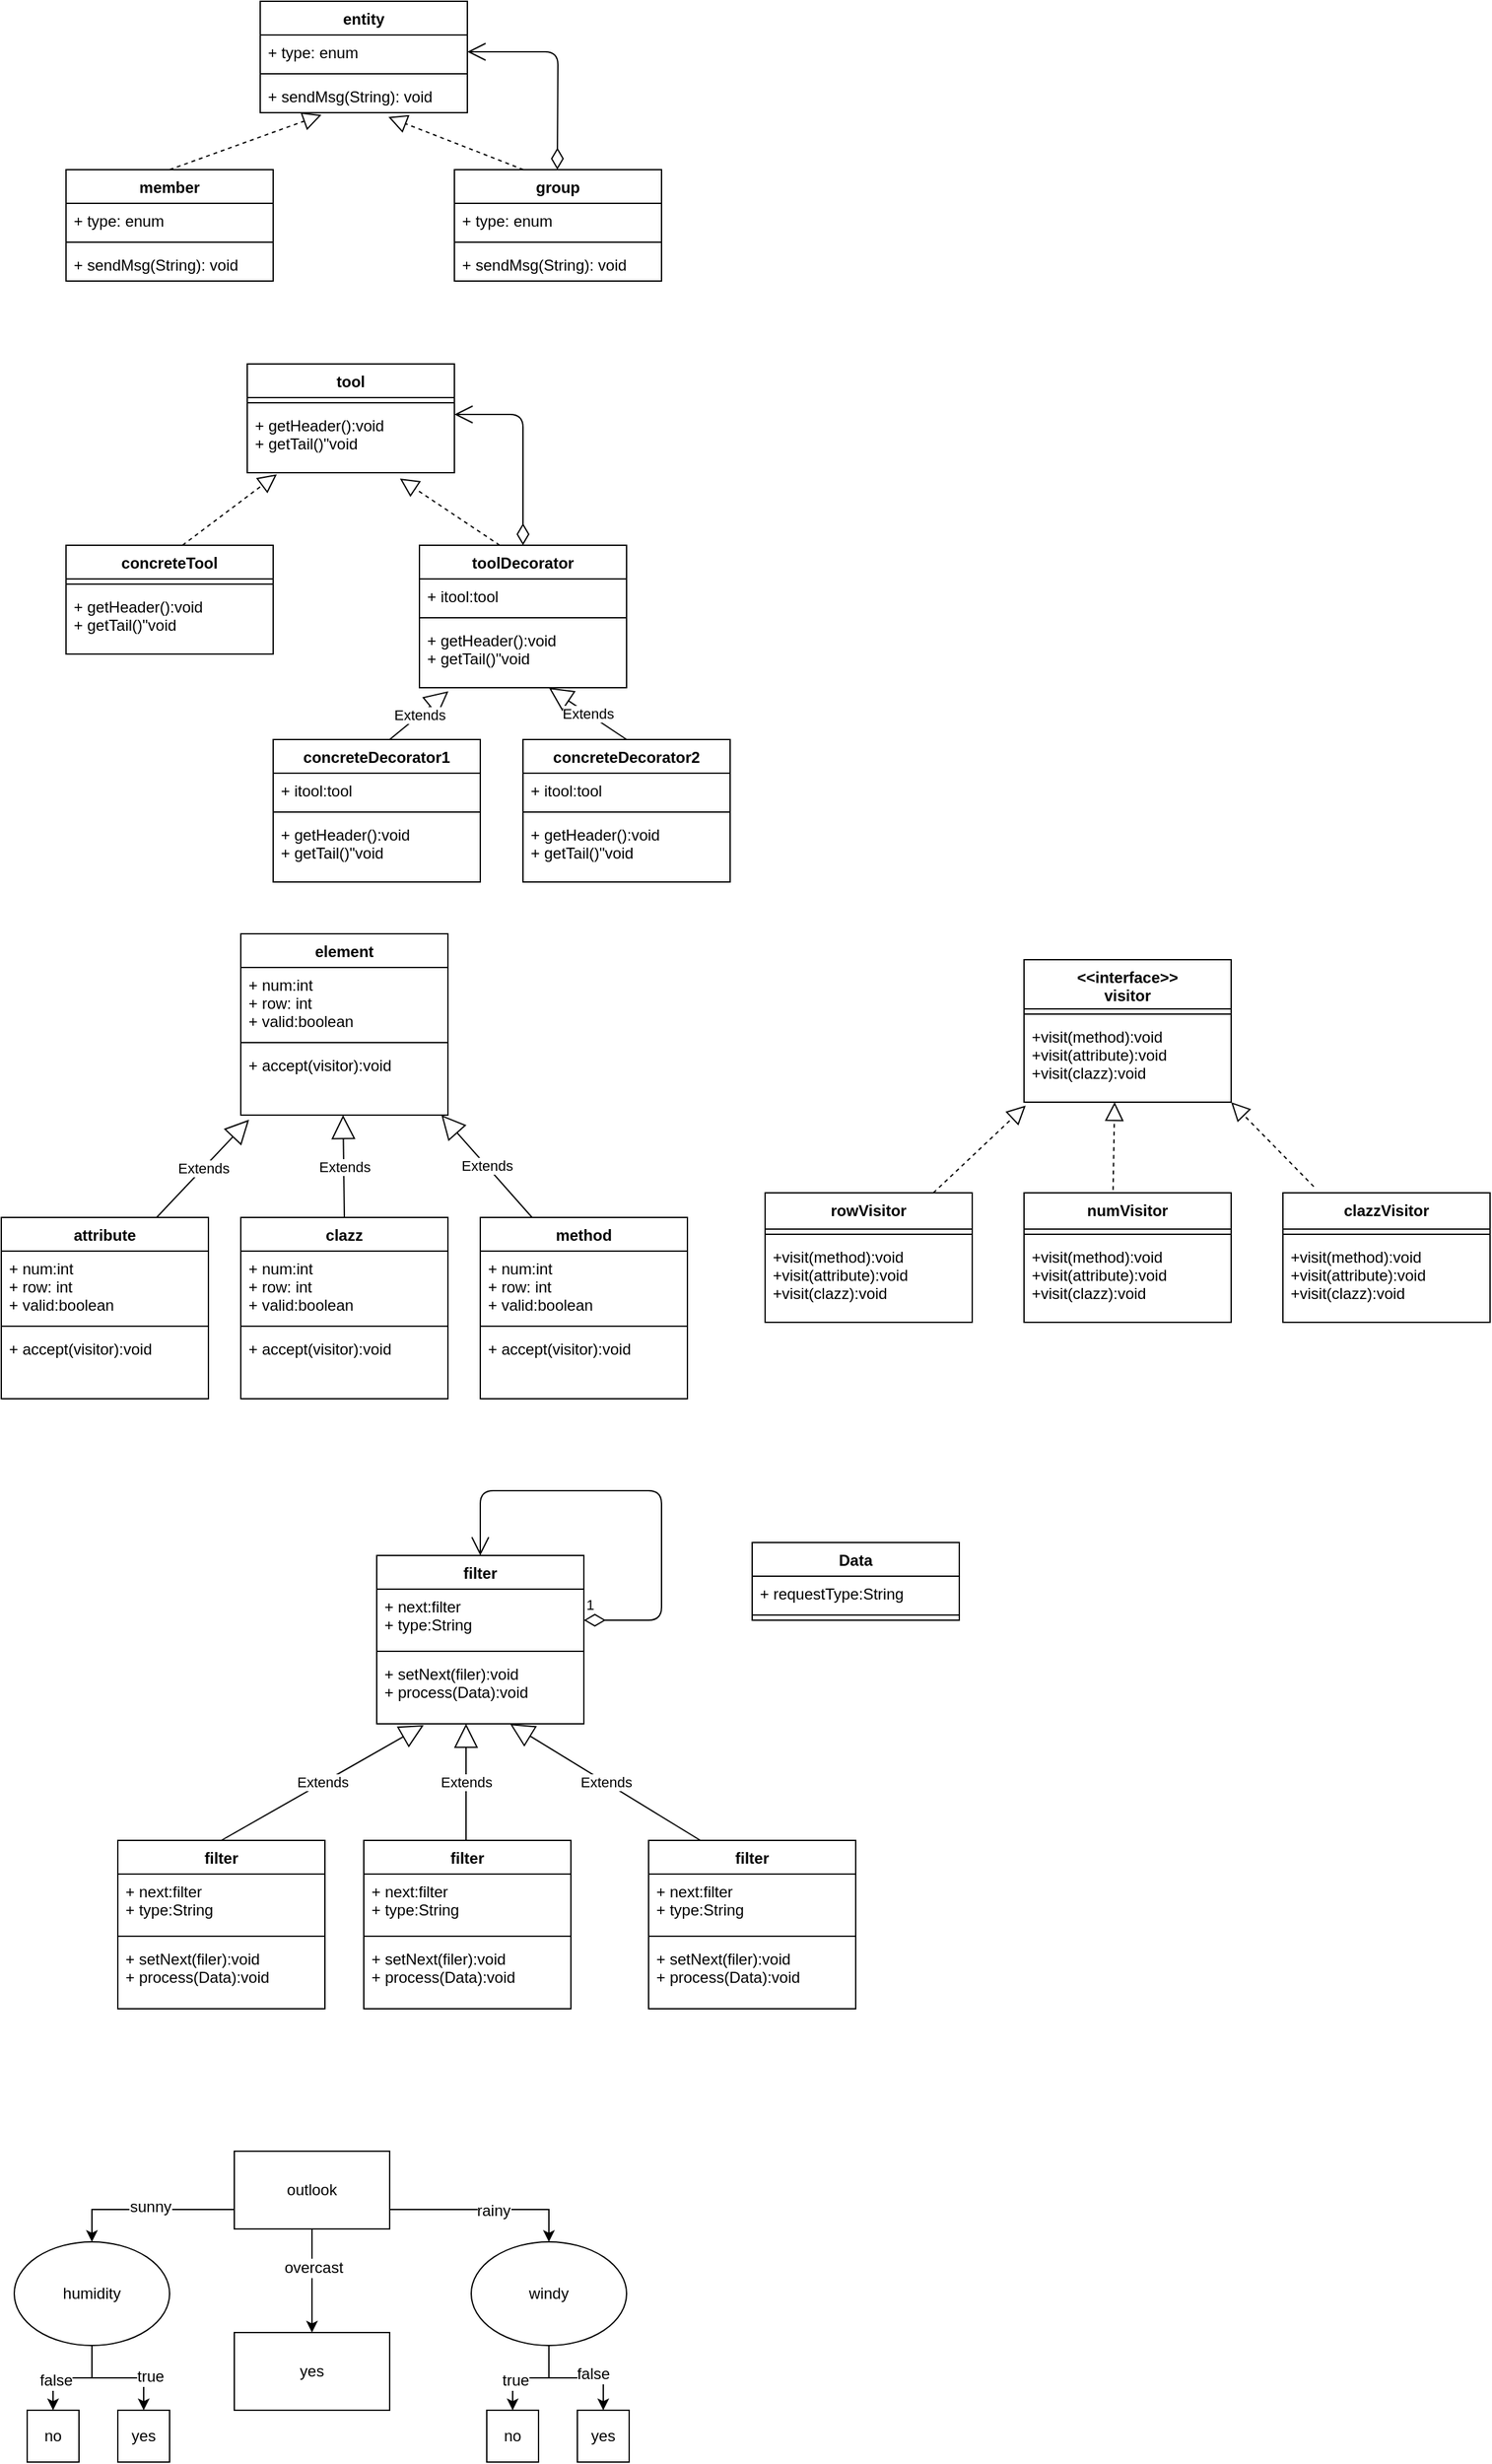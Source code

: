<mxfile version="12.2.4" pages="1"><diagram id="E2z6C-FFVZ0drojA_YJg" name="Page-1"><mxGraphModel dx="1110" dy="585" grid="1" gridSize="10" guides="1" tooltips="1" connect="1" arrows="1" fold="1" page="1" pageScale="1" pageWidth="827" pageHeight="1169" math="0" shadow="0"><root><mxCell id="0"/><mxCell id="1" parent="0"/><mxCell id="13" value="" style="endArrow=block;dashed=1;endFill=0;endSize=12;html=1;entryX=0.296;entryY=1.065;entryDx=0;entryDy=0;entryPerimeter=0;exitX=0.5;exitY=0;exitDx=0;exitDy=0;" parent="1" source="26" target="21" edge="1"><mxGeometry width="160" relative="1" as="geometry"><mxPoint x="212.5" y="210" as="sourcePoint"/><mxPoint x="281.52" y="207.846" as="targetPoint"/></mxGeometry></mxCell><mxCell id="14" value="" style="endArrow=block;dashed=1;endFill=0;endSize=12;html=1;exitX=0.202;exitY=-0.025;exitDx=0;exitDy=0;exitPerimeter=0;entryX=0.619;entryY=1.129;entryDx=0;entryDy=0;entryPerimeter=0;" parent="1" target="21" edge="1"><mxGeometry width="160" relative="1" as="geometry"><mxPoint x="413.32" y="220" as="sourcePoint"/><mxPoint x="321" y="151.5" as="targetPoint"/></mxGeometry></mxCell><mxCell id="18" value="entity" style="swimlane;fontStyle=1;align=center;verticalAlign=top;childLayout=stackLayout;horizontal=1;startSize=26;horizontalStack=0;resizeParent=1;resizeParentMax=0;resizeLast=0;collapsible=1;marginBottom=0;" parent="1" vertex="1"><mxGeometry x="210" y="90" width="160" height="86" as="geometry"/></mxCell><mxCell id="19" value="+ type: enum" style="text;strokeColor=none;fillColor=none;align=left;verticalAlign=top;spacingLeft=4;spacingRight=4;overflow=hidden;rotatable=0;points=[[0,0.5],[1,0.5]];portConstraint=eastwest;" parent="18" vertex="1"><mxGeometry y="26" width="160" height="26" as="geometry"/></mxCell><mxCell id="20" value="" style="line;strokeWidth=1;fillColor=none;align=left;verticalAlign=middle;spacingTop=-1;spacingLeft=3;spacingRight=3;rotatable=0;labelPosition=right;points=[];portConstraint=eastwest;" parent="18" vertex="1"><mxGeometry y="52" width="160" height="8" as="geometry"/></mxCell><mxCell id="21" value="+ sendMsg(String): void" style="text;strokeColor=none;fillColor=none;align=left;verticalAlign=top;spacingLeft=4;spacingRight=4;overflow=hidden;rotatable=0;points=[[0,0.5],[1,0.5]];portConstraint=eastwest;" parent="18" vertex="1"><mxGeometry y="60" width="160" height="26" as="geometry"/></mxCell><mxCell id="22" value="group" style="swimlane;fontStyle=1;align=center;verticalAlign=top;childLayout=stackLayout;horizontal=1;startSize=26;horizontalStack=0;resizeParent=1;resizeParentMax=0;resizeLast=0;collapsible=1;marginBottom=0;" parent="1" vertex="1"><mxGeometry x="360" y="220" width="160" height="86" as="geometry"/></mxCell><mxCell id="23" value="+ type: enum" style="text;strokeColor=none;fillColor=none;align=left;verticalAlign=top;spacingLeft=4;spacingRight=4;overflow=hidden;rotatable=0;points=[[0,0.5],[1,0.5]];portConstraint=eastwest;" parent="22" vertex="1"><mxGeometry y="26" width="160" height="26" as="geometry"/></mxCell><mxCell id="24" value="" style="line;strokeWidth=1;fillColor=none;align=left;verticalAlign=middle;spacingTop=-1;spacingLeft=3;spacingRight=3;rotatable=0;labelPosition=right;points=[];portConstraint=eastwest;" parent="22" vertex="1"><mxGeometry y="52" width="160" height="8" as="geometry"/></mxCell><mxCell id="25" value="+ sendMsg(String): void" style="text;strokeColor=none;fillColor=none;align=left;verticalAlign=top;spacingLeft=4;spacingRight=4;overflow=hidden;rotatable=0;points=[[0,0.5],[1,0.5]];portConstraint=eastwest;" parent="22" vertex="1"><mxGeometry y="60" width="160" height="26" as="geometry"/></mxCell><mxCell id="26" value="member" style="swimlane;fontStyle=1;align=center;verticalAlign=top;childLayout=stackLayout;horizontal=1;startSize=26;horizontalStack=0;resizeParent=1;resizeParentMax=0;resizeLast=0;collapsible=1;marginBottom=0;" parent="1" vertex="1"><mxGeometry x="60" y="220" width="160" height="86" as="geometry"/></mxCell><mxCell id="27" value="+ type: enum" style="text;strokeColor=none;fillColor=none;align=left;verticalAlign=top;spacingLeft=4;spacingRight=4;overflow=hidden;rotatable=0;points=[[0,0.5],[1,0.5]];portConstraint=eastwest;" parent="26" vertex="1"><mxGeometry y="26" width="160" height="26" as="geometry"/></mxCell><mxCell id="28" value="" style="line;strokeWidth=1;fillColor=none;align=left;verticalAlign=middle;spacingTop=-1;spacingLeft=3;spacingRight=3;rotatable=0;labelPosition=right;points=[];portConstraint=eastwest;" parent="26" vertex="1"><mxGeometry y="52" width="160" height="8" as="geometry"/></mxCell><mxCell id="29" value="+ sendMsg(String): void" style="text;strokeColor=none;fillColor=none;align=left;verticalAlign=top;spacingLeft=4;spacingRight=4;overflow=hidden;rotatable=0;points=[[0,0.5],[1,0.5]];portConstraint=eastwest;" parent="26" vertex="1"><mxGeometry y="60" width="160" height="26" as="geometry"/></mxCell><mxCell id="30" value="&lt;br&gt;" style="endArrow=open;html=1;endSize=12;startArrow=diamondThin;startSize=14;startFill=0;edgeStyle=orthogonalEdgeStyle;align=left;verticalAlign=bottom;entryX=1;entryY=0.5;entryDx=0;entryDy=0;" parent="1" target="19" edge="1"><mxGeometry x="-0.375" y="-50" relative="1" as="geometry"><mxPoint x="439.5" y="220" as="sourcePoint"/><mxPoint x="439.5" y="100" as="targetPoint"/><mxPoint as="offset"/></mxGeometry></mxCell><mxCell id="31" value="tool" style="swimlane;fontStyle=1;align=center;verticalAlign=top;childLayout=stackLayout;horizontal=1;startSize=26;horizontalStack=0;resizeParent=1;resizeParentMax=0;resizeLast=0;collapsible=1;marginBottom=0;" parent="1" vertex="1"><mxGeometry x="200" y="370" width="160" height="84" as="geometry"/></mxCell><mxCell id="33" value="" style="line;strokeWidth=1;fillColor=none;align=left;verticalAlign=middle;spacingTop=-1;spacingLeft=3;spacingRight=3;rotatable=0;labelPosition=right;points=[];portConstraint=eastwest;" parent="31" vertex="1"><mxGeometry y="26" width="160" height="8" as="geometry"/></mxCell><mxCell id="34" value="+ getHeader():void&#10;+ getTail()&quot;void" style="text;strokeColor=none;fillColor=none;align=left;verticalAlign=top;spacingLeft=4;spacingRight=4;overflow=hidden;rotatable=0;points=[[0,0.5],[1,0.5]];portConstraint=eastwest;" parent="31" vertex="1"><mxGeometry y="34" width="160" height="50" as="geometry"/></mxCell><mxCell id="35" value="concreteTool" style="swimlane;fontStyle=1;align=center;verticalAlign=top;childLayout=stackLayout;horizontal=1;startSize=26;horizontalStack=0;resizeParent=1;resizeParentMax=0;resizeLast=0;collapsible=1;marginBottom=0;" parent="1" vertex="1"><mxGeometry x="60" y="510" width="160" height="84" as="geometry"/></mxCell><mxCell id="37" value="" style="line;strokeWidth=1;fillColor=none;align=left;verticalAlign=middle;spacingTop=-1;spacingLeft=3;spacingRight=3;rotatable=0;labelPosition=right;points=[];portConstraint=eastwest;" parent="35" vertex="1"><mxGeometry y="26" width="160" height="8" as="geometry"/></mxCell><mxCell id="38" value="+ getHeader():void&#10;+ getTail()&quot;void" style="text;strokeColor=none;fillColor=none;align=left;verticalAlign=top;spacingLeft=4;spacingRight=4;overflow=hidden;rotatable=0;points=[[0,0.5],[1,0.5]];portConstraint=eastwest;" parent="35" vertex="1"><mxGeometry y="34" width="160" height="50" as="geometry"/></mxCell><mxCell id="39" value="toolDecorator" style="swimlane;fontStyle=1;align=center;verticalAlign=top;childLayout=stackLayout;horizontal=1;startSize=26;horizontalStack=0;resizeParent=1;resizeParentMax=0;resizeLast=0;collapsible=1;marginBottom=0;" parent="1" vertex="1"><mxGeometry x="333" y="510" width="160" height="110" as="geometry"/></mxCell><mxCell id="40" value="+ itool:tool" style="text;strokeColor=none;fillColor=none;align=left;verticalAlign=top;spacingLeft=4;spacingRight=4;overflow=hidden;rotatable=0;points=[[0,0.5],[1,0.5]];portConstraint=eastwest;" parent="39" vertex="1"><mxGeometry y="26" width="160" height="26" as="geometry"/></mxCell><mxCell id="41" value="" style="line;strokeWidth=1;fillColor=none;align=left;verticalAlign=middle;spacingTop=-1;spacingLeft=3;spacingRight=3;rotatable=0;labelPosition=right;points=[];portConstraint=eastwest;" parent="39" vertex="1"><mxGeometry y="52" width="160" height="8" as="geometry"/></mxCell><mxCell id="42" value="+ getHeader():void&#10;+ getTail()&quot;void" style="text;strokeColor=none;fillColor=none;align=left;verticalAlign=top;spacingLeft=4;spacingRight=4;overflow=hidden;rotatable=0;points=[[0,0.5],[1,0.5]];portConstraint=eastwest;" parent="39" vertex="1"><mxGeometry y="60" width="160" height="50" as="geometry"/></mxCell><mxCell id="43" value="" style="endArrow=block;dashed=1;endFill=0;endSize=12;html=1;entryX=0.143;entryY=1.024;entryDx=0;entryDy=0;entryPerimeter=0;" parent="1" target="34" edge="1"><mxGeometry width="160" relative="1" as="geometry"><mxPoint x="150" y="510" as="sourcePoint"/><mxPoint x="200" y="480" as="targetPoint"/><Array as="points"/></mxGeometry></mxCell><mxCell id="44" value="" style="endArrow=block;dashed=1;endFill=0;endSize=12;html=1;entryX=0.737;entryY=1.09;entryDx=0;entryDy=0;entryPerimeter=0;" parent="1" target="34" edge="1"><mxGeometry width="160" relative="1" as="geometry"><mxPoint x="395" y="510" as="sourcePoint"/><mxPoint x="345" y="480" as="targetPoint"/></mxGeometry></mxCell><mxCell id="45" value="&lt;br&gt;&lt;br&gt;" style="endArrow=open;html=1;endSize=12;startArrow=diamondThin;startSize=14;startFill=0;edgeStyle=orthogonalEdgeStyle;align=left;verticalAlign=bottom;exitX=0.5;exitY=0;exitDx=0;exitDy=0;entryX=1;entryY=0.5;entryDx=0;entryDy=0;" parent="1" source="39" edge="1"><mxGeometry x="-1" y="45" relative="1" as="geometry"><mxPoint x="380" y="440" as="sourcePoint"/><mxPoint x="360" y="409" as="targetPoint"/><Array as="points"><mxPoint x="413" y="409"/></Array><mxPoint x="-40" y="25" as="offset"/></mxGeometry></mxCell><mxCell id="46" value="concreteDecorator1" style="swimlane;fontStyle=1;align=center;verticalAlign=top;childLayout=stackLayout;horizontal=1;startSize=26;horizontalStack=0;resizeParent=1;resizeParentMax=0;resizeLast=0;collapsible=1;marginBottom=0;" parent="1" vertex="1"><mxGeometry x="220" y="660" width="160" height="110" as="geometry"/></mxCell><mxCell id="47" value="+ itool:tool" style="text;strokeColor=none;fillColor=none;align=left;verticalAlign=top;spacingLeft=4;spacingRight=4;overflow=hidden;rotatable=0;points=[[0,0.5],[1,0.5]];portConstraint=eastwest;" parent="46" vertex="1"><mxGeometry y="26" width="160" height="26" as="geometry"/></mxCell><mxCell id="48" value="" style="line;strokeWidth=1;fillColor=none;align=left;verticalAlign=middle;spacingTop=-1;spacingLeft=3;spacingRight=3;rotatable=0;labelPosition=right;points=[];portConstraint=eastwest;" parent="46" vertex="1"><mxGeometry y="52" width="160" height="8" as="geometry"/></mxCell><mxCell id="49" value="+ getHeader():void&#10;+ getTail()&quot;void" style="text;strokeColor=none;fillColor=none;align=left;verticalAlign=top;spacingLeft=4;spacingRight=4;overflow=hidden;rotatable=0;points=[[0,0.5],[1,0.5]];portConstraint=eastwest;" parent="46" vertex="1"><mxGeometry y="60" width="160" height="50" as="geometry"/></mxCell><mxCell id="54" value="concreteDecorator2" style="swimlane;fontStyle=1;align=center;verticalAlign=top;childLayout=stackLayout;horizontal=1;startSize=26;horizontalStack=0;resizeParent=1;resizeParentMax=0;resizeLast=0;collapsible=1;marginBottom=0;" parent="1" vertex="1"><mxGeometry x="413" y="660" width="160" height="110" as="geometry"/></mxCell><mxCell id="55" value="+ itool:tool" style="text;strokeColor=none;fillColor=none;align=left;verticalAlign=top;spacingLeft=4;spacingRight=4;overflow=hidden;rotatable=0;points=[[0,0.5],[1,0.5]];portConstraint=eastwest;" parent="54" vertex="1"><mxGeometry y="26" width="160" height="26" as="geometry"/></mxCell><mxCell id="56" value="" style="line;strokeWidth=1;fillColor=none;align=left;verticalAlign=middle;spacingTop=-1;spacingLeft=3;spacingRight=3;rotatable=0;labelPosition=right;points=[];portConstraint=eastwest;" parent="54" vertex="1"><mxGeometry y="52" width="160" height="8" as="geometry"/></mxCell><mxCell id="57" value="+ getHeader():void&#10;+ getTail()&quot;void" style="text;strokeColor=none;fillColor=none;align=left;verticalAlign=top;spacingLeft=4;spacingRight=4;overflow=hidden;rotatable=0;points=[[0,0.5],[1,0.5]];portConstraint=eastwest;" parent="54" vertex="1"><mxGeometry y="60" width="160" height="50" as="geometry"/></mxCell><mxCell id="58" value="Extends" style="endArrow=block;endSize=16;endFill=0;html=1;entryX=0.14;entryY=1.054;entryDx=0;entryDy=0;entryPerimeter=0;" parent="1" target="42" edge="1"><mxGeometry width="160" relative="1" as="geometry"><mxPoint x="310" y="660" as="sourcePoint"/><mxPoint x="360" y="630" as="targetPoint"/></mxGeometry></mxCell><mxCell id="60" value="Extends" style="endArrow=block;endSize=16;endFill=0;html=1;" parent="1" edge="1"><mxGeometry width="160" relative="1" as="geometry"><mxPoint x="493" y="660" as="sourcePoint"/><mxPoint x="433" y="620" as="targetPoint"/></mxGeometry></mxCell><mxCell id="61" value="element&#10;" style="swimlane;fontStyle=1;align=center;verticalAlign=top;childLayout=stackLayout;horizontal=1;startSize=26;horizontalStack=0;resizeParent=1;resizeParentMax=0;resizeLast=0;collapsible=1;marginBottom=0;" parent="1" vertex="1"><mxGeometry x="195" y="810" width="160" height="140" as="geometry"/></mxCell><mxCell id="62" value="+ num:int&#10;+ row: int&#10;+ valid:boolean" style="text;strokeColor=none;fillColor=none;align=left;verticalAlign=top;spacingLeft=4;spacingRight=4;overflow=hidden;rotatable=0;points=[[0,0.5],[1,0.5]];portConstraint=eastwest;" parent="61" vertex="1"><mxGeometry y="26" width="160" height="54" as="geometry"/></mxCell><mxCell id="63" value="" style="line;strokeWidth=1;fillColor=none;align=left;verticalAlign=middle;spacingTop=-1;spacingLeft=3;spacingRight=3;rotatable=0;labelPosition=right;points=[];portConstraint=eastwest;" parent="61" vertex="1"><mxGeometry y="80" width="160" height="8" as="geometry"/></mxCell><mxCell id="64" value="+ accept(visitor):void" style="text;strokeColor=none;fillColor=none;align=left;verticalAlign=top;spacingLeft=4;spacingRight=4;overflow=hidden;rotatable=0;points=[[0,0.5],[1,0.5]];portConstraint=eastwest;" parent="61" vertex="1"><mxGeometry y="88" width="160" height="52" as="geometry"/></mxCell><mxCell id="65" value="attribute" style="swimlane;fontStyle=1;align=center;verticalAlign=top;childLayout=stackLayout;horizontal=1;startSize=26;horizontalStack=0;resizeParent=1;resizeParentMax=0;resizeLast=0;collapsible=1;marginBottom=0;" parent="1" vertex="1"><mxGeometry x="10" y="1029" width="160" height="140" as="geometry"/></mxCell><mxCell id="66" value="+ num:int&#10;+ row: int&#10;+ valid:boolean" style="text;strokeColor=none;fillColor=none;align=left;verticalAlign=top;spacingLeft=4;spacingRight=4;overflow=hidden;rotatable=0;points=[[0,0.5],[1,0.5]];portConstraint=eastwest;" parent="65" vertex="1"><mxGeometry y="26" width="160" height="54" as="geometry"/></mxCell><mxCell id="67" value="" style="line;strokeWidth=1;fillColor=none;align=left;verticalAlign=middle;spacingTop=-1;spacingLeft=3;spacingRight=3;rotatable=0;labelPosition=right;points=[];portConstraint=eastwest;" parent="65" vertex="1"><mxGeometry y="80" width="160" height="8" as="geometry"/></mxCell><mxCell id="68" value="+ accept(visitor):void" style="text;strokeColor=none;fillColor=none;align=left;verticalAlign=top;spacingLeft=4;spacingRight=4;overflow=hidden;rotatable=0;points=[[0,0.5],[1,0.5]];portConstraint=eastwest;" parent="65" vertex="1"><mxGeometry y="88" width="160" height="52" as="geometry"/></mxCell><mxCell id="69" value="clazz" style="swimlane;fontStyle=1;align=center;verticalAlign=top;childLayout=stackLayout;horizontal=1;startSize=26;horizontalStack=0;resizeParent=1;resizeParentMax=0;resizeLast=0;collapsible=1;marginBottom=0;" parent="1" vertex="1"><mxGeometry x="195" y="1029" width="160" height="140" as="geometry"/></mxCell><mxCell id="70" value="+ num:int&#10;+ row: int&#10;+ valid:boolean" style="text;strokeColor=none;fillColor=none;align=left;verticalAlign=top;spacingLeft=4;spacingRight=4;overflow=hidden;rotatable=0;points=[[0,0.5],[1,0.5]];portConstraint=eastwest;" parent="69" vertex="1"><mxGeometry y="26" width="160" height="54" as="geometry"/></mxCell><mxCell id="71" value="" style="line;strokeWidth=1;fillColor=none;align=left;verticalAlign=middle;spacingTop=-1;spacingLeft=3;spacingRight=3;rotatable=0;labelPosition=right;points=[];portConstraint=eastwest;" parent="69" vertex="1"><mxGeometry y="80" width="160" height="8" as="geometry"/></mxCell><mxCell id="72" value="+ accept(visitor):void" style="text;strokeColor=none;fillColor=none;align=left;verticalAlign=top;spacingLeft=4;spacingRight=4;overflow=hidden;rotatable=0;points=[[0,0.5],[1,0.5]];portConstraint=eastwest;" parent="69" vertex="1"><mxGeometry y="88" width="160" height="52" as="geometry"/></mxCell><mxCell id="73" value="method" style="swimlane;fontStyle=1;align=center;verticalAlign=top;childLayout=stackLayout;horizontal=1;startSize=26;horizontalStack=0;resizeParent=1;resizeParentMax=0;resizeLast=0;collapsible=1;marginBottom=0;" parent="1" vertex="1"><mxGeometry x="380" y="1029" width="160" height="140" as="geometry"/></mxCell><mxCell id="74" value="+ num:int&#10;+ row: int&#10;+ valid:boolean" style="text;strokeColor=none;fillColor=none;align=left;verticalAlign=top;spacingLeft=4;spacingRight=4;overflow=hidden;rotatable=0;points=[[0,0.5],[1,0.5]];portConstraint=eastwest;" parent="73" vertex="1"><mxGeometry y="26" width="160" height="54" as="geometry"/></mxCell><mxCell id="75" value="" style="line;strokeWidth=1;fillColor=none;align=left;verticalAlign=middle;spacingTop=-1;spacingLeft=3;spacingRight=3;rotatable=0;labelPosition=right;points=[];portConstraint=eastwest;" parent="73" vertex="1"><mxGeometry y="80" width="160" height="8" as="geometry"/></mxCell><mxCell id="76" value="+ accept(visitor):void" style="text;strokeColor=none;fillColor=none;align=left;verticalAlign=top;spacingLeft=4;spacingRight=4;overflow=hidden;rotatable=0;points=[[0,0.5],[1,0.5]];portConstraint=eastwest;" parent="73" vertex="1"><mxGeometry y="88" width="160" height="52" as="geometry"/></mxCell><mxCell id="78" value="Extends" style="endArrow=block;endSize=16;endFill=0;html=1;entryX=0.04;entryY=1.068;entryDx=0;entryDy=0;entryPerimeter=0;" parent="1" target="64" edge="1"><mxGeometry width="160" relative="1" as="geometry"><mxPoint x="130" y="1029" as="sourcePoint"/><mxPoint x="210" y="959" as="targetPoint"/></mxGeometry></mxCell><mxCell id="79" value="Extends" style="endArrow=block;endSize=16;endFill=0;html=1;exitX=0.25;exitY=0;exitDx=0;exitDy=0;" parent="1" source="73" edge="1"><mxGeometry width="160" relative="1" as="geometry"><mxPoint x="430" y="1000" as="sourcePoint"/><mxPoint x="350" y="950" as="targetPoint"/></mxGeometry></mxCell><mxCell id="80" value="Extends" style="endArrow=block;endSize=16;endFill=0;html=1;exitX=0.5;exitY=0;exitDx=0;exitDy=0;" parent="1" source="69" edge="1"><mxGeometry width="160" relative="1" as="geometry"><mxPoint x="274" y="1020" as="sourcePoint"/><mxPoint x="274" y="950" as="targetPoint"/></mxGeometry></mxCell><mxCell id="81" value="&lt;&lt;interface&gt;&gt;&#10;visitor&#10;" style="swimlane;fontStyle=1;align=center;verticalAlign=top;childLayout=stackLayout;horizontal=1;startSize=38;horizontalStack=0;resizeParent=1;resizeParentMax=0;resizeLast=0;collapsible=1;marginBottom=0;" parent="1" vertex="1"><mxGeometry x="800" y="830" width="160" height="110" as="geometry"/></mxCell><mxCell id="83" value="" style="line;strokeWidth=1;fillColor=none;align=left;verticalAlign=middle;spacingTop=-1;spacingLeft=3;spacingRight=3;rotatable=0;labelPosition=right;points=[];portConstraint=eastwest;" parent="81" vertex="1"><mxGeometry y="38" width="160" height="8" as="geometry"/></mxCell><mxCell id="84" value="+visit(method):void&#10;+visit(attribute):void&#10;+visit(clazz):void" style="text;strokeColor=none;fillColor=none;align=left;verticalAlign=top;spacingLeft=4;spacingRight=4;overflow=hidden;rotatable=0;points=[[0,0.5],[1,0.5]];portConstraint=eastwest;" parent="81" vertex="1"><mxGeometry y="46" width="160" height="64" as="geometry"/></mxCell><mxCell id="88" value="rowVisitor&#10;" style="swimlane;fontStyle=1;align=center;verticalAlign=top;childLayout=stackLayout;horizontal=1;startSize=28;horizontalStack=0;resizeParent=1;resizeParentMax=0;resizeLast=0;collapsible=1;marginBottom=0;" parent="1" vertex="1"><mxGeometry x="600" y="1010" width="160" height="100" as="geometry"/></mxCell><mxCell id="89" value="" style="line;strokeWidth=1;fillColor=none;align=left;verticalAlign=middle;spacingTop=-1;spacingLeft=3;spacingRight=3;rotatable=0;labelPosition=right;points=[];portConstraint=eastwest;" parent="88" vertex="1"><mxGeometry y="28" width="160" height="8" as="geometry"/></mxCell><mxCell id="90" value="+visit(method):void&#10;+visit(attribute):void&#10;+visit(clazz):void" style="text;strokeColor=none;fillColor=none;align=left;verticalAlign=top;spacingLeft=4;spacingRight=4;overflow=hidden;rotatable=0;points=[[0,0.5],[1,0.5]];portConstraint=eastwest;" parent="88" vertex="1"><mxGeometry y="36" width="160" height="64" as="geometry"/></mxCell><mxCell id="94" value="numVisitor&#10;" style="swimlane;fontStyle=1;align=center;verticalAlign=top;childLayout=stackLayout;horizontal=1;startSize=28;horizontalStack=0;resizeParent=1;resizeParentMax=0;resizeLast=0;collapsible=1;marginBottom=0;" parent="1" vertex="1"><mxGeometry x="800" y="1010" width="160" height="100" as="geometry"/></mxCell><mxCell id="95" value="" style="line;strokeWidth=1;fillColor=none;align=left;verticalAlign=middle;spacingTop=-1;spacingLeft=3;spacingRight=3;rotatable=0;labelPosition=right;points=[];portConstraint=eastwest;" parent="94" vertex="1"><mxGeometry y="28" width="160" height="8" as="geometry"/></mxCell><mxCell id="96" value="+visit(method):void&#10;+visit(attribute):void&#10;+visit(clazz):void" style="text;strokeColor=none;fillColor=none;align=left;verticalAlign=top;spacingLeft=4;spacingRight=4;overflow=hidden;rotatable=0;points=[[0,0.5],[1,0.5]];portConstraint=eastwest;" parent="94" vertex="1"><mxGeometry y="36" width="160" height="64" as="geometry"/></mxCell><mxCell id="97" value="clazzVisitor&#10;" style="swimlane;fontStyle=1;align=center;verticalAlign=top;childLayout=stackLayout;horizontal=1;startSize=28;horizontalStack=0;resizeParent=1;resizeParentMax=0;resizeLast=0;collapsible=1;marginBottom=0;" parent="1" vertex="1"><mxGeometry x="1000" y="1010" width="160" height="100" as="geometry"/></mxCell><mxCell id="98" value="" style="line;strokeWidth=1;fillColor=none;align=left;verticalAlign=middle;spacingTop=-1;spacingLeft=3;spacingRight=3;rotatable=0;labelPosition=right;points=[];portConstraint=eastwest;" parent="97" vertex="1"><mxGeometry y="28" width="160" height="8" as="geometry"/></mxCell><mxCell id="99" value="+visit(method):void&#10;+visit(attribute):void&#10;+visit(clazz):void" style="text;strokeColor=none;fillColor=none;align=left;verticalAlign=top;spacingLeft=4;spacingRight=4;overflow=hidden;rotatable=0;points=[[0,0.5],[1,0.5]];portConstraint=eastwest;" parent="97" vertex="1"><mxGeometry y="36" width="160" height="64" as="geometry"/></mxCell><mxCell id="100" value="" style="endArrow=block;dashed=1;endFill=0;endSize=12;html=1;entryX=0.008;entryY=1.042;entryDx=0;entryDy=0;entryPerimeter=0;" parent="1" target="84" edge="1"><mxGeometry width="160" relative="1" as="geometry"><mxPoint x="730" y="1010" as="sourcePoint"/><mxPoint x="810" y="950" as="targetPoint"/></mxGeometry></mxCell><mxCell id="101" value="" style="endArrow=block;dashed=1;endFill=0;endSize=12;html=1;exitX=0.43;exitY=-0.023;exitDx=0;exitDy=0;exitPerimeter=0;" parent="1" source="94" edge="1"><mxGeometry width="160" relative="1" as="geometry"><mxPoint x="870" y="1000" as="sourcePoint"/><mxPoint x="870" y="940" as="targetPoint"/></mxGeometry></mxCell><mxCell id="102" value="" style="endArrow=block;dashed=1;endFill=0;endSize=12;html=1;exitX=0.149;exitY=-0.048;exitDx=0;exitDy=0;exitPerimeter=0;" parent="1" source="97" edge="1"><mxGeometry width="160" relative="1" as="geometry"><mxPoint x="1030" y="1000" as="sourcePoint"/><mxPoint x="960" y="940" as="targetPoint"/></mxGeometry></mxCell><mxCell id="103" value="filter" style="swimlane;fontStyle=1;align=center;verticalAlign=top;childLayout=stackLayout;horizontal=1;startSize=26;horizontalStack=0;resizeParent=1;resizeParentMax=0;resizeLast=0;collapsible=1;marginBottom=0;" parent="1" vertex="1"><mxGeometry x="300" y="1290" width="160" height="130" as="geometry"/></mxCell><mxCell id="104" value="+ next:filter&#10;+ type:String" style="text;strokeColor=none;fillColor=none;align=left;verticalAlign=top;spacingLeft=4;spacingRight=4;overflow=hidden;rotatable=0;points=[[0,0.5],[1,0.5]];portConstraint=eastwest;" parent="103" vertex="1"><mxGeometry y="26" width="160" height="44" as="geometry"/></mxCell><mxCell id="105" value="" style="line;strokeWidth=1;fillColor=none;align=left;verticalAlign=middle;spacingTop=-1;spacingLeft=3;spacingRight=3;rotatable=0;labelPosition=right;points=[];portConstraint=eastwest;" parent="103" vertex="1"><mxGeometry y="70" width="160" height="8" as="geometry"/></mxCell><mxCell id="106" value="+ setNext(filer):void&#10;+ process(Data):void" style="text;strokeColor=none;fillColor=none;align=left;verticalAlign=top;spacingLeft=4;spacingRight=4;overflow=hidden;rotatable=0;points=[[0,0.5],[1,0.5]];portConstraint=eastwest;" parent="103" vertex="1"><mxGeometry y="78" width="160" height="52" as="geometry"/></mxCell><mxCell id="107" value="1" style="endArrow=open;html=1;endSize=12;startArrow=diamondThin;startSize=14;startFill=0;edgeStyle=orthogonalEdgeStyle;align=left;verticalAlign=bottom;entryX=0.5;entryY=0;entryDx=0;entryDy=0;" parent="1" target="103" edge="1"><mxGeometry x="-1" y="3" relative="1" as="geometry"><mxPoint x="460" y="1340" as="sourcePoint"/><mxPoint x="370" y="1240" as="targetPoint"/><Array as="points"><mxPoint x="520" y="1340"/><mxPoint x="520" y="1240"/><mxPoint x="380" y="1240"/></Array></mxGeometry></mxCell><mxCell id="108" value="filter" style="swimlane;fontStyle=1;align=center;verticalAlign=top;childLayout=stackLayout;horizontal=1;startSize=26;horizontalStack=0;resizeParent=1;resizeParentMax=0;resizeLast=0;collapsible=1;marginBottom=0;" parent="1" vertex="1"><mxGeometry x="100" y="1510" width="160" height="130" as="geometry"/></mxCell><mxCell id="109" value="+ next:filter&#10;+ type:String" style="text;strokeColor=none;fillColor=none;align=left;verticalAlign=top;spacingLeft=4;spacingRight=4;overflow=hidden;rotatable=0;points=[[0,0.5],[1,0.5]];portConstraint=eastwest;" parent="108" vertex="1"><mxGeometry y="26" width="160" height="44" as="geometry"/></mxCell><mxCell id="110" value="" style="line;strokeWidth=1;fillColor=none;align=left;verticalAlign=middle;spacingTop=-1;spacingLeft=3;spacingRight=3;rotatable=0;labelPosition=right;points=[];portConstraint=eastwest;" parent="108" vertex="1"><mxGeometry y="70" width="160" height="8" as="geometry"/></mxCell><mxCell id="111" value="+ setNext(filer):void&#10;+ process(Data):void" style="text;strokeColor=none;fillColor=none;align=left;verticalAlign=top;spacingLeft=4;spacingRight=4;overflow=hidden;rotatable=0;points=[[0,0.5],[1,0.5]];portConstraint=eastwest;" parent="108" vertex="1"><mxGeometry y="78" width="160" height="52" as="geometry"/></mxCell><mxCell id="112" value="filter" style="swimlane;fontStyle=1;align=center;verticalAlign=top;childLayout=stackLayout;horizontal=1;startSize=26;horizontalStack=0;resizeParent=1;resizeParentMax=0;resizeLast=0;collapsible=1;marginBottom=0;" parent="1" vertex="1"><mxGeometry x="290" y="1510" width="160" height="130" as="geometry"/></mxCell><mxCell id="113" value="+ next:filter&#10;+ type:String" style="text;strokeColor=none;fillColor=none;align=left;verticalAlign=top;spacingLeft=4;spacingRight=4;overflow=hidden;rotatable=0;points=[[0,0.5],[1,0.5]];portConstraint=eastwest;" parent="112" vertex="1"><mxGeometry y="26" width="160" height="44" as="geometry"/></mxCell><mxCell id="114" value="" style="line;strokeWidth=1;fillColor=none;align=left;verticalAlign=middle;spacingTop=-1;spacingLeft=3;spacingRight=3;rotatable=0;labelPosition=right;points=[];portConstraint=eastwest;" parent="112" vertex="1"><mxGeometry y="70" width="160" height="8" as="geometry"/></mxCell><mxCell id="115" value="+ setNext(filer):void&#10;+ process(Data):void" style="text;strokeColor=none;fillColor=none;align=left;verticalAlign=top;spacingLeft=4;spacingRight=4;overflow=hidden;rotatable=0;points=[[0,0.5],[1,0.5]];portConstraint=eastwest;" parent="112" vertex="1"><mxGeometry y="78" width="160" height="52" as="geometry"/></mxCell><mxCell id="116" value="filter" style="swimlane;fontStyle=1;align=center;verticalAlign=top;childLayout=stackLayout;horizontal=1;startSize=26;horizontalStack=0;resizeParent=1;resizeParentMax=0;resizeLast=0;collapsible=1;marginBottom=0;" parent="1" vertex="1"><mxGeometry x="510" y="1510" width="160" height="130" as="geometry"/></mxCell><mxCell id="117" value="+ next:filter&#10;+ type:String" style="text;strokeColor=none;fillColor=none;align=left;verticalAlign=top;spacingLeft=4;spacingRight=4;overflow=hidden;rotatable=0;points=[[0,0.5],[1,0.5]];portConstraint=eastwest;" parent="116" vertex="1"><mxGeometry y="26" width="160" height="44" as="geometry"/></mxCell><mxCell id="118" value="" style="line;strokeWidth=1;fillColor=none;align=left;verticalAlign=middle;spacingTop=-1;spacingLeft=3;spacingRight=3;rotatable=0;labelPosition=right;points=[];portConstraint=eastwest;" parent="116" vertex="1"><mxGeometry y="70" width="160" height="8" as="geometry"/></mxCell><mxCell id="119" value="+ setNext(filer):void&#10;+ process(Data):void" style="text;strokeColor=none;fillColor=none;align=left;verticalAlign=top;spacingLeft=4;spacingRight=4;overflow=hidden;rotatable=0;points=[[0,0.5],[1,0.5]];portConstraint=eastwest;" parent="116" vertex="1"><mxGeometry y="78" width="160" height="52" as="geometry"/></mxCell><mxCell id="120" value="Extends" style="endArrow=block;endSize=16;endFill=0;html=1;exitX=0.5;exitY=0;exitDx=0;exitDy=0;entryX=0.227;entryY=1.019;entryDx=0;entryDy=0;entryPerimeter=0;" parent="1" source="108" target="106" edge="1"><mxGeometry width="160" relative="1" as="geometry"><mxPoint x="120" y="1400" as="sourcePoint"/><mxPoint x="280" y="1400" as="targetPoint"/></mxGeometry></mxCell><mxCell id="121" value="Extends" style="endArrow=block;endSize=16;endFill=0;html=1;" parent="1" edge="1"><mxGeometry width="160" relative="1" as="geometry"><mxPoint x="369" y="1510" as="sourcePoint"/><mxPoint x="369" y="1420" as="targetPoint"/></mxGeometry></mxCell><mxCell id="123" value="Extends" style="endArrow=block;endSize=16;endFill=0;html=1;exitX=0.25;exitY=0;exitDx=0;exitDy=0;" parent="1" source="116" edge="1"><mxGeometry width="160" relative="1" as="geometry"><mxPoint x="493" y="1470" as="sourcePoint"/><mxPoint x="403" y="1420" as="targetPoint"/></mxGeometry></mxCell><mxCell id="124" value="Data" style="swimlane;fontStyle=1;align=center;verticalAlign=top;childLayout=stackLayout;horizontal=1;startSize=26;horizontalStack=0;resizeParent=1;resizeParentMax=0;resizeLast=0;collapsible=1;marginBottom=0;" parent="1" vertex="1"><mxGeometry x="590" y="1280" width="160" height="60" as="geometry"/></mxCell><mxCell id="125" value="+ requestType:String" style="text;strokeColor=none;fillColor=none;align=left;verticalAlign=top;spacingLeft=4;spacingRight=4;overflow=hidden;rotatable=0;points=[[0,0.5],[1,0.5]];portConstraint=eastwest;" parent="124" vertex="1"><mxGeometry y="26" width="160" height="26" as="geometry"/></mxCell><mxCell id="126" value="" style="line;strokeWidth=1;fillColor=none;align=left;verticalAlign=middle;spacingTop=-1;spacingLeft=3;spacingRight=3;rotatable=0;labelPosition=right;points=[];portConstraint=eastwest;" parent="124" vertex="1"><mxGeometry y="52" width="160" height="8" as="geometry"/></mxCell><mxCell id="129" value="" style="edgeStyle=orthogonalEdgeStyle;rounded=0;orthogonalLoop=1;jettySize=auto;html=1;" parent="1" source="127" target="128" edge="1"><mxGeometry relative="1" as="geometry"/></mxCell><mxCell id="130" value="overcast" style="text;html=1;resizable=0;points=[];align=center;verticalAlign=middle;labelBackgroundColor=#ffffff;" parent="129" vertex="1" connectable="0"><mxGeometry x="-0.254" y="1" relative="1" as="geometry"><mxPoint as="offset"/></mxGeometry></mxCell><mxCell id="133" style="edgeStyle=orthogonalEdgeStyle;rounded=0;orthogonalLoop=1;jettySize=auto;html=1;exitX=0;exitY=0.75;exitDx=0;exitDy=0;" parent="1" source="127" target="131" edge="1"><mxGeometry relative="1" as="geometry"/></mxCell><mxCell id="135" value="sunny" style="text;html=1;resizable=0;points=[];align=center;verticalAlign=middle;labelBackgroundColor=#ffffff;" parent="133" vertex="1" connectable="0"><mxGeometry x="-0.03" y="-2" relative="1" as="geometry"><mxPoint as="offset"/></mxGeometry></mxCell><mxCell id="134" style="edgeStyle=orthogonalEdgeStyle;rounded=0;orthogonalLoop=1;jettySize=auto;html=1;exitX=1;exitY=0.75;exitDx=0;exitDy=0;entryX=0.5;entryY=0;entryDx=0;entryDy=0;" parent="1" source="127" target="132" edge="1"><mxGeometry relative="1" as="geometry"/></mxCell><mxCell id="136" value="rainy" style="text;html=1;resizable=0;points=[];align=center;verticalAlign=middle;labelBackgroundColor=#ffffff;" parent="134" vertex="1" connectable="0"><mxGeometry x="0.074" y="-1" relative="1" as="geometry"><mxPoint as="offset"/></mxGeometry></mxCell><mxCell id="127" value="outlook" style="rounded=0;whiteSpace=wrap;html=1;" parent="1" vertex="1"><mxGeometry x="190" y="1750" width="120" height="60" as="geometry"/></mxCell><mxCell id="128" value="yes" style="rounded=0;whiteSpace=wrap;html=1;" parent="1" vertex="1"><mxGeometry x="190" y="1890" width="120" height="60" as="geometry"/></mxCell><mxCell id="146" style="edgeStyle=orthogonalEdgeStyle;rounded=0;orthogonalLoop=1;jettySize=auto;html=1;exitX=0.5;exitY=1;exitDx=0;exitDy=0;entryX=0.5;entryY=0;entryDx=0;entryDy=0;" parent="1" source="131" target="140" edge="1"><mxGeometry relative="1" as="geometry"/></mxCell><mxCell id="148" value="false" style="text;html=1;resizable=0;points=[];align=center;verticalAlign=middle;labelBackgroundColor=#ffffff;" parent="146" vertex="1" connectable="0"><mxGeometry x="0.413" y="2" relative="1" as="geometry"><mxPoint as="offset"/></mxGeometry></mxCell><mxCell id="147" style="edgeStyle=orthogonalEdgeStyle;rounded=0;orthogonalLoop=1;jettySize=auto;html=1;exitX=0.5;exitY=1;exitDx=0;exitDy=0;entryX=0.5;entryY=0;entryDx=0;entryDy=0;" parent="1" source="131" target="142" edge="1"><mxGeometry relative="1" as="geometry"/></mxCell><mxCell id="149" value="true" style="text;html=1;resizable=0;points=[];align=center;verticalAlign=middle;labelBackgroundColor=#ffffff;" parent="147" vertex="1" connectable="0"><mxGeometry x="0.444" y="5" relative="1" as="geometry"><mxPoint y="-1" as="offset"/></mxGeometry></mxCell><mxCell id="131" value="humidity" style="ellipse;whiteSpace=wrap;html=1;" parent="1" vertex="1"><mxGeometry x="20" y="1820" width="120" height="80" as="geometry"/></mxCell><mxCell id="150" style="edgeStyle=orthogonalEdgeStyle;rounded=0;orthogonalLoop=1;jettySize=auto;html=1;exitX=0.5;exitY=1;exitDx=0;exitDy=0;entryX=0.5;entryY=0;entryDx=0;entryDy=0;" parent="1" source="132" target="143" edge="1"><mxGeometry relative="1" as="geometry"/></mxCell><mxCell id="152" value="true" style="text;html=1;resizable=0;points=[];align=center;verticalAlign=middle;labelBackgroundColor=#ffffff;" parent="150" vertex="1" connectable="0"><mxGeometry x="0.398" y="2" relative="1" as="geometry"><mxPoint as="offset"/></mxGeometry></mxCell><mxCell id="151" style="edgeStyle=orthogonalEdgeStyle;rounded=0;orthogonalLoop=1;jettySize=auto;html=1;exitX=0.5;exitY=1;exitDx=0;exitDy=0;entryX=0.5;entryY=0;entryDx=0;entryDy=0;" parent="1" source="132" target="144" edge="1"><mxGeometry relative="1" as="geometry"/></mxCell><mxCell id="153" value="false" style="text;html=1;resizable=0;points=[];align=center;verticalAlign=middle;labelBackgroundColor=#ffffff;" parent="151" vertex="1" connectable="0"><mxGeometry x="0.272" y="3" relative="1" as="geometry"><mxPoint as="offset"/></mxGeometry></mxCell><mxCell id="132" value="windy" style="ellipse;whiteSpace=wrap;html=1;" parent="1" vertex="1"><mxGeometry x="373" y="1820" width="120" height="80" as="geometry"/></mxCell><mxCell id="140" value="no" style="whiteSpace=wrap;html=1;aspect=fixed;" parent="1" vertex="1"><mxGeometry x="30" y="1950" width="40" height="40" as="geometry"/></mxCell><mxCell id="142" value="yes" style="whiteSpace=wrap;html=1;aspect=fixed;" parent="1" vertex="1"><mxGeometry x="100" y="1950" width="40" height="40" as="geometry"/></mxCell><mxCell id="143" value="no" style="whiteSpace=wrap;html=1;aspect=fixed;" parent="1" vertex="1"><mxGeometry x="385" y="1950" width="40" height="40" as="geometry"/></mxCell><mxCell id="144" value="yes" style="whiteSpace=wrap;html=1;aspect=fixed;" parent="1" vertex="1"><mxGeometry x="455" y="1950" width="40" height="40" as="geometry"/></mxCell></root></mxGraphModel></diagram></mxfile>